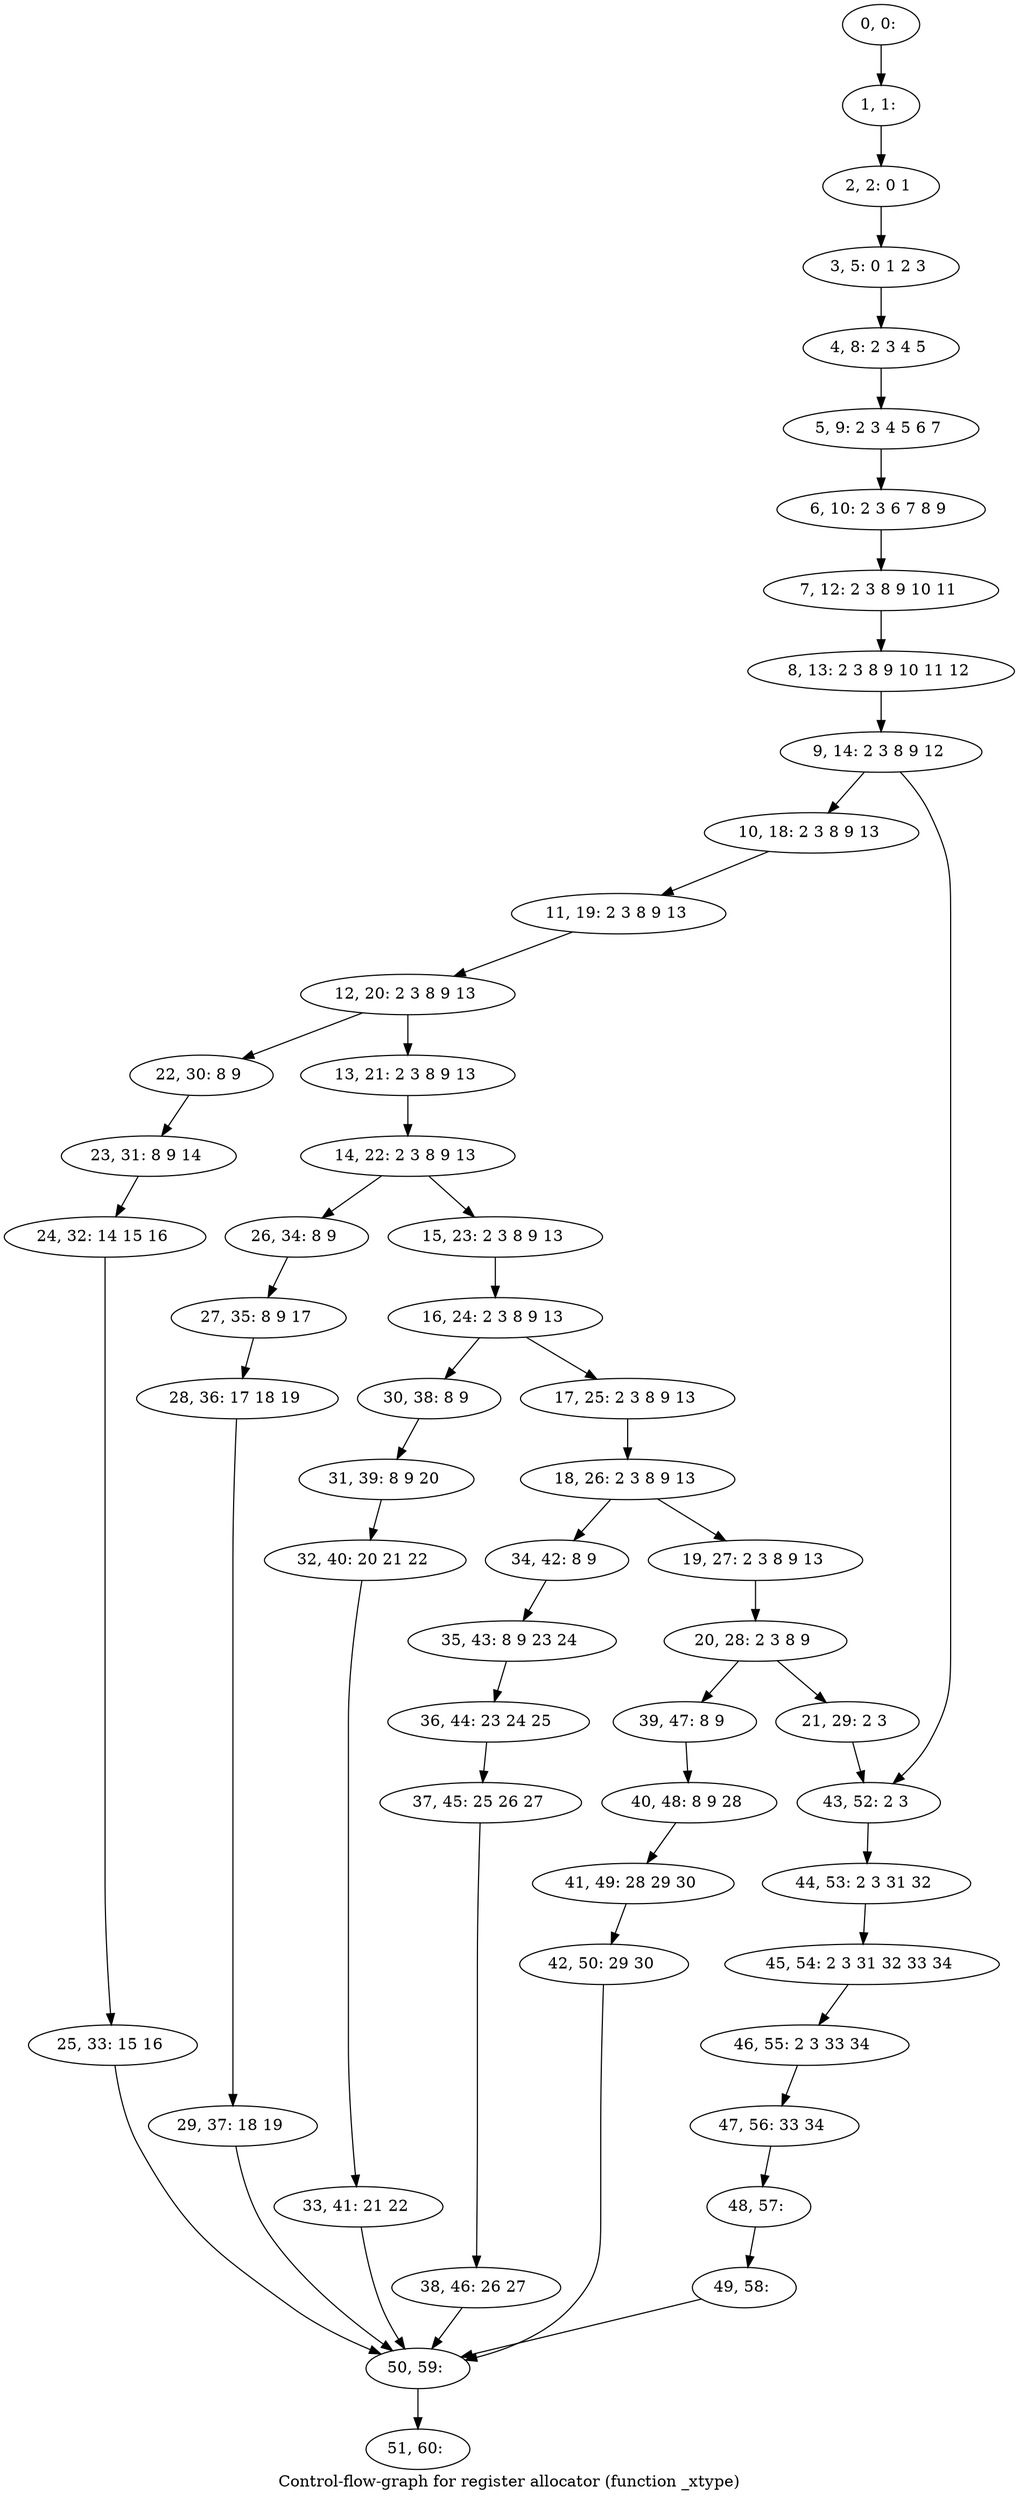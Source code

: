 digraph G {
graph [label="Control-flow-graph for register allocator (function _xtype)"]
0[label="0, 0: "];
1[label="1, 1: "];
2[label="2, 2: 0 1 "];
3[label="3, 5: 0 1 2 3 "];
4[label="4, 8: 2 3 4 5 "];
5[label="5, 9: 2 3 4 5 6 7 "];
6[label="6, 10: 2 3 6 7 8 9 "];
7[label="7, 12: 2 3 8 9 10 11 "];
8[label="8, 13: 2 3 8 9 10 11 12 "];
9[label="9, 14: 2 3 8 9 12 "];
10[label="10, 18: 2 3 8 9 13 "];
11[label="11, 19: 2 3 8 9 13 "];
12[label="12, 20: 2 3 8 9 13 "];
13[label="13, 21: 2 3 8 9 13 "];
14[label="14, 22: 2 3 8 9 13 "];
15[label="15, 23: 2 3 8 9 13 "];
16[label="16, 24: 2 3 8 9 13 "];
17[label="17, 25: 2 3 8 9 13 "];
18[label="18, 26: 2 3 8 9 13 "];
19[label="19, 27: 2 3 8 9 13 "];
20[label="20, 28: 2 3 8 9 "];
21[label="21, 29: 2 3 "];
22[label="22, 30: 8 9 "];
23[label="23, 31: 8 9 14 "];
24[label="24, 32: 14 15 16 "];
25[label="25, 33: 15 16 "];
26[label="26, 34: 8 9 "];
27[label="27, 35: 8 9 17 "];
28[label="28, 36: 17 18 19 "];
29[label="29, 37: 18 19 "];
30[label="30, 38: 8 9 "];
31[label="31, 39: 8 9 20 "];
32[label="32, 40: 20 21 22 "];
33[label="33, 41: 21 22 "];
34[label="34, 42: 8 9 "];
35[label="35, 43: 8 9 23 24 "];
36[label="36, 44: 23 24 25 "];
37[label="37, 45: 25 26 27 "];
38[label="38, 46: 26 27 "];
39[label="39, 47: 8 9 "];
40[label="40, 48: 8 9 28 "];
41[label="41, 49: 28 29 30 "];
42[label="42, 50: 29 30 "];
43[label="43, 52: 2 3 "];
44[label="44, 53: 2 3 31 32 "];
45[label="45, 54: 2 3 31 32 33 34 "];
46[label="46, 55: 2 3 33 34 "];
47[label="47, 56: 33 34 "];
48[label="48, 57: "];
49[label="49, 58: "];
50[label="50, 59: "];
51[label="51, 60: "];
0->1 ;
1->2 ;
2->3 ;
3->4 ;
4->5 ;
5->6 ;
6->7 ;
7->8 ;
8->9 ;
9->10 ;
9->43 ;
10->11 ;
11->12 ;
12->13 ;
12->22 ;
13->14 ;
14->15 ;
14->26 ;
15->16 ;
16->17 ;
16->30 ;
17->18 ;
18->19 ;
18->34 ;
19->20 ;
20->21 ;
20->39 ;
21->43 ;
22->23 ;
23->24 ;
24->25 ;
25->50 ;
26->27 ;
27->28 ;
28->29 ;
29->50 ;
30->31 ;
31->32 ;
32->33 ;
33->50 ;
34->35 ;
35->36 ;
36->37 ;
37->38 ;
38->50 ;
39->40 ;
40->41 ;
41->42 ;
42->50 ;
43->44 ;
44->45 ;
45->46 ;
46->47 ;
47->48 ;
48->49 ;
49->50 ;
50->51 ;
}
